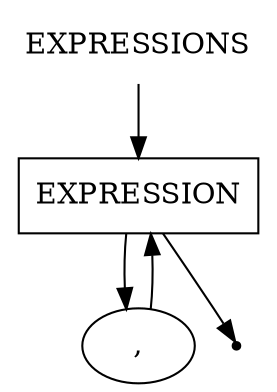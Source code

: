 digraph EXPRESSIONS {
    start [label=EXPRESSIONS shape=plaintext]
    A [label=EXPRESSION shape=box]
    B [label="," shape=oval]
    end [label="" shape=point]
    start -> A
    A -> B
    B -> A
    A -> end
}
